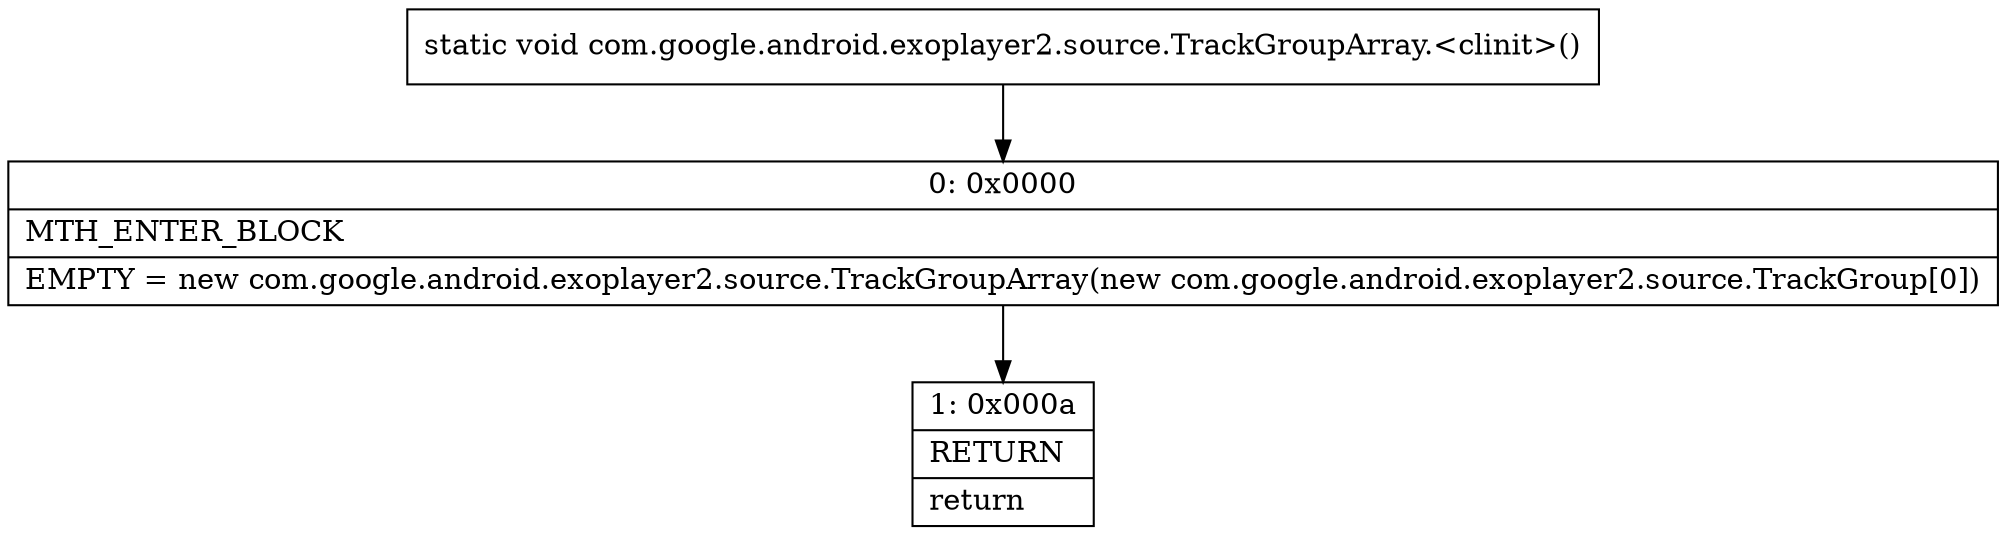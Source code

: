digraph "CFG forcom.google.android.exoplayer2.source.TrackGroupArray.\<clinit\>()V" {
Node_0 [shape=record,label="{0\:\ 0x0000|MTH_ENTER_BLOCK\l|EMPTY = new com.google.android.exoplayer2.source.TrackGroupArray(new com.google.android.exoplayer2.source.TrackGroup[0])\l}"];
Node_1 [shape=record,label="{1\:\ 0x000a|RETURN\l|return\l}"];
MethodNode[shape=record,label="{static void com.google.android.exoplayer2.source.TrackGroupArray.\<clinit\>() }"];
MethodNode -> Node_0;
Node_0 -> Node_1;
}

